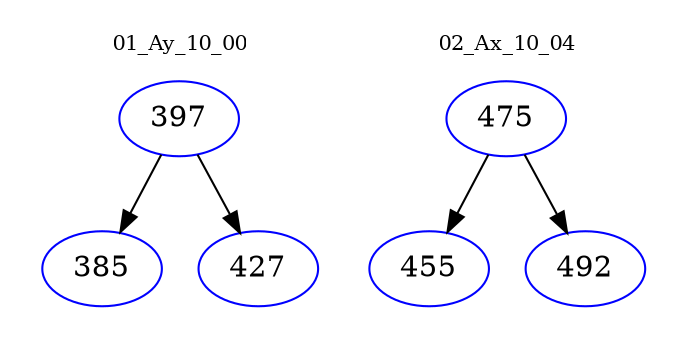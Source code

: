 digraph{
subgraph cluster_0 {
color = white
label = "01_Ay_10_00";
fontsize=10;
T0_397 [label="397", color="blue"]
T0_397 -> T0_385 [color="black"]
T0_385 [label="385", color="blue"]
T0_397 -> T0_427 [color="black"]
T0_427 [label="427", color="blue"]
}
subgraph cluster_1 {
color = white
label = "02_Ax_10_04";
fontsize=10;
T1_475 [label="475", color="blue"]
T1_475 -> T1_455 [color="black"]
T1_455 [label="455", color="blue"]
T1_475 -> T1_492 [color="black"]
T1_492 [label="492", color="blue"]
}
}
